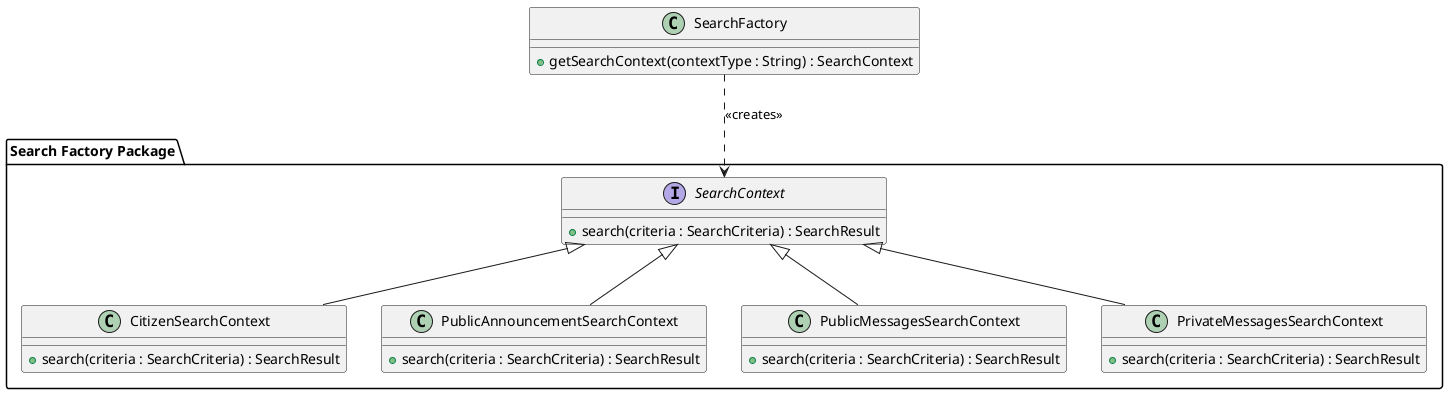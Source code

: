@startuml
!define RECTANGLE class

RECTANGLE SearchFactory {
    +getSearchContext(contextType : String) : SearchContext
}

package "Search Factory Package" {

    interface SearchContext {
        +search(criteria : SearchCriteria) : SearchResult
    }

    RECTANGLE CitizenSearchContext {
        +search(criteria : SearchCriteria) : SearchResult
    }

    RECTANGLE PublicAnnouncementSearchContext {
        +search(criteria : SearchCriteria) : SearchResult
    }

    RECTANGLE PublicMessagesSearchContext {
        +search(criteria : SearchCriteria) : SearchResult
    }

    RECTANGLE PrivateMessagesSearchContext {
        +search(criteria : SearchCriteria) : SearchResult
    }

    SearchContext <|-- CitizenSearchContext
    SearchContext <|-- PublicAnnouncementSearchContext
    SearchContext <|-- PublicMessagesSearchContext
    SearchContext <|-- PrivateMessagesSearchContext


}

SearchFactory ..> SearchContext : <<creates>>


@enduml
